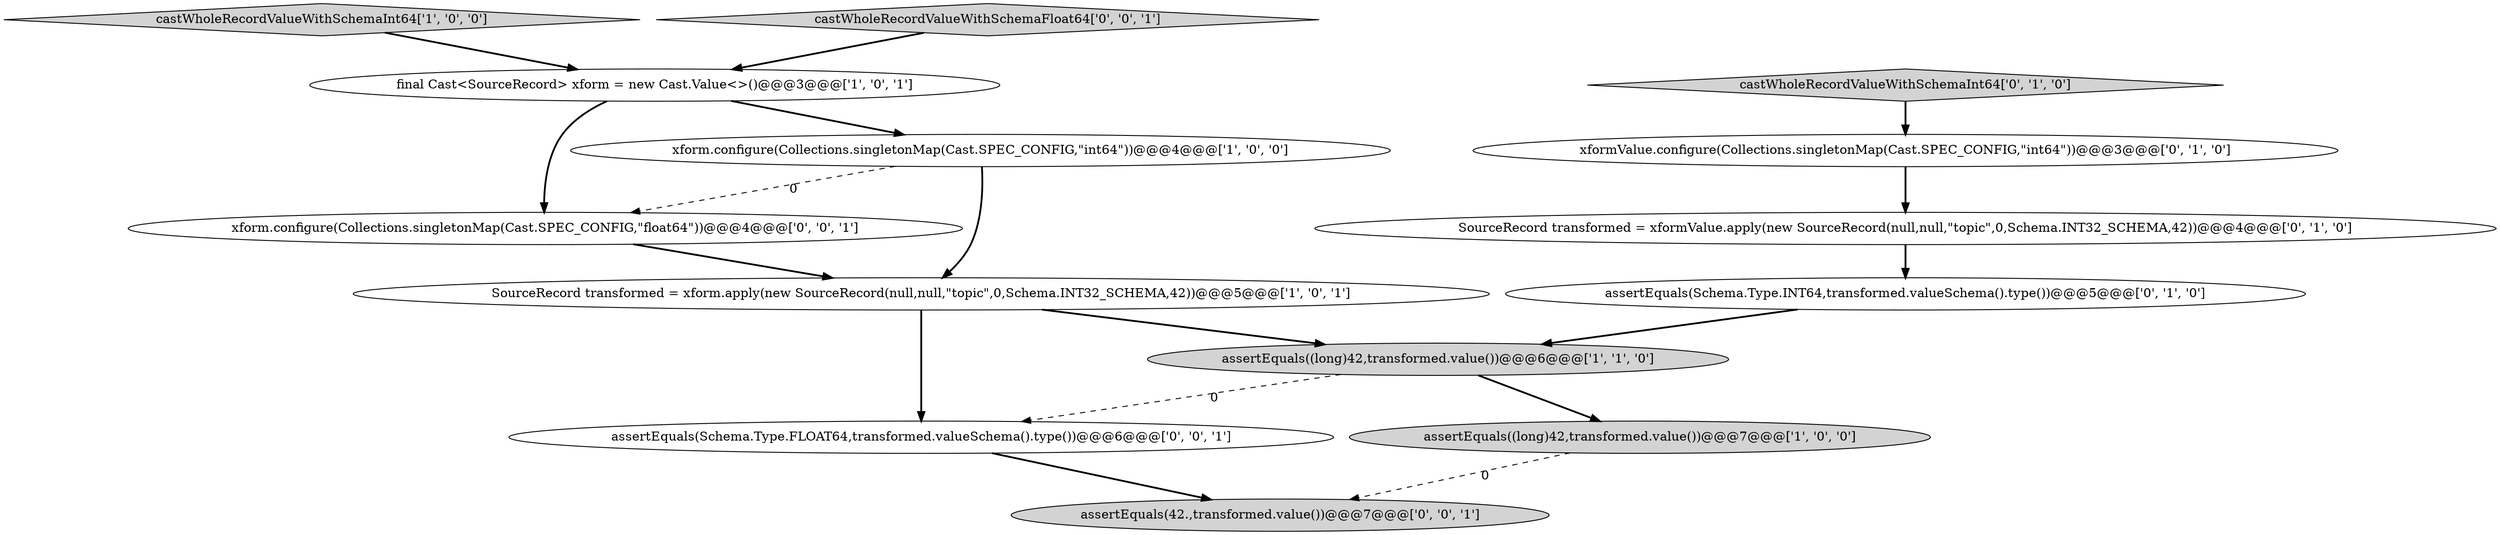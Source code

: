 digraph {
5 [style = filled, label = "castWholeRecordValueWithSchemaInt64['1', '0', '0']", fillcolor = lightgray, shape = diamond image = "AAA0AAABBB1BBB"];
2 [style = filled, label = "final Cast<SourceRecord> xform = new Cast.Value<>()@@@3@@@['1', '0', '1']", fillcolor = white, shape = ellipse image = "AAA0AAABBB1BBB"];
6 [style = filled, label = "castWholeRecordValueWithSchemaInt64['0', '1', '0']", fillcolor = lightgray, shape = diamond image = "AAA0AAABBB2BBB"];
7 [style = filled, label = "SourceRecord transformed = xformValue.apply(new SourceRecord(null,null,\"topic\",0,Schema.INT32_SCHEMA,42))@@@4@@@['0', '1', '0']", fillcolor = white, shape = ellipse image = "AAA0AAABBB2BBB"];
12 [style = filled, label = "castWholeRecordValueWithSchemaFloat64['0', '0', '1']", fillcolor = lightgray, shape = diamond image = "AAA0AAABBB3BBB"];
0 [style = filled, label = "SourceRecord transformed = xform.apply(new SourceRecord(null,null,\"topic\",0,Schema.INT32_SCHEMA,42))@@@5@@@['1', '0', '1']", fillcolor = white, shape = ellipse image = "AAA0AAABBB1BBB"];
8 [style = filled, label = "assertEquals(Schema.Type.INT64,transformed.valueSchema().type())@@@5@@@['0', '1', '0']", fillcolor = white, shape = ellipse image = "AAA0AAABBB2BBB"];
10 [style = filled, label = "xform.configure(Collections.singletonMap(Cast.SPEC_CONFIG,\"float64\"))@@@4@@@['0', '0', '1']", fillcolor = white, shape = ellipse image = "AAA0AAABBB3BBB"];
3 [style = filled, label = "assertEquals((long)42,transformed.value())@@@7@@@['1', '0', '0']", fillcolor = lightgray, shape = ellipse image = "AAA0AAABBB1BBB"];
13 [style = filled, label = "assertEquals(Schema.Type.FLOAT64,transformed.valueSchema().type())@@@6@@@['0', '0', '1']", fillcolor = white, shape = ellipse image = "AAA0AAABBB3BBB"];
4 [style = filled, label = "assertEquals((long)42,transformed.value())@@@6@@@['1', '1', '0']", fillcolor = lightgray, shape = ellipse image = "AAA0AAABBB1BBB"];
9 [style = filled, label = "xformValue.configure(Collections.singletonMap(Cast.SPEC_CONFIG,\"int64\"))@@@3@@@['0', '1', '0']", fillcolor = white, shape = ellipse image = "AAA0AAABBB2BBB"];
11 [style = filled, label = "assertEquals(42.,transformed.value())@@@7@@@['0', '0', '1']", fillcolor = lightgray, shape = ellipse image = "AAA0AAABBB3BBB"];
1 [style = filled, label = "xform.configure(Collections.singletonMap(Cast.SPEC_CONFIG,\"int64\"))@@@4@@@['1', '0', '0']", fillcolor = white, shape = ellipse image = "AAA0AAABBB1BBB"];
4->3 [style = bold, label=""];
5->2 [style = bold, label=""];
12->2 [style = bold, label=""];
3->11 [style = dashed, label="0"];
1->0 [style = bold, label=""];
8->4 [style = bold, label=""];
6->9 [style = bold, label=""];
0->13 [style = bold, label=""];
1->10 [style = dashed, label="0"];
9->7 [style = bold, label=""];
7->8 [style = bold, label=""];
0->4 [style = bold, label=""];
2->10 [style = bold, label=""];
13->11 [style = bold, label=""];
4->13 [style = dashed, label="0"];
2->1 [style = bold, label=""];
10->0 [style = bold, label=""];
}
